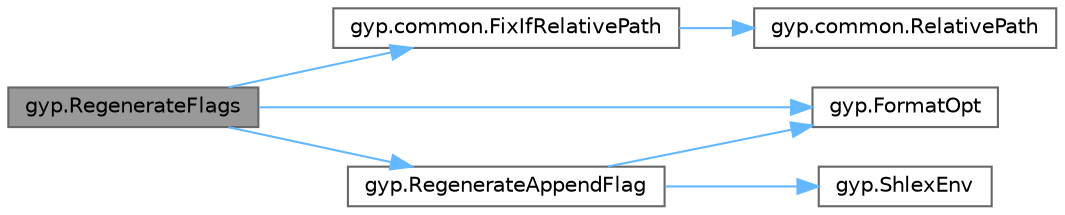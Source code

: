 digraph "gyp.RegenerateFlags"
{
 // LATEX_PDF_SIZE
  bgcolor="transparent";
  edge [fontname=Helvetica,fontsize=10,labelfontname=Helvetica,labelfontsize=10];
  node [fontname=Helvetica,fontsize=10,shape=box,height=0.2,width=0.4];
  rankdir="LR";
  Node1 [id="Node000001",label="gyp.RegenerateFlags",height=0.2,width=0.4,color="gray40", fillcolor="grey60", style="filled", fontcolor="black",tooltip=" "];
  Node1 -> Node2 [id="edge1_Node000001_Node000002",color="steelblue1",style="solid",tooltip=" "];
  Node2 [id="Node000002",label="gyp.common.FixIfRelativePath",height=0.2,width=0.4,color="grey40", fillcolor="white", style="filled",URL="$namespacegyp_1_1common.html#a33bf5b7cd712c3ae3009fbe6d8522f13",tooltip=" "];
  Node2 -> Node3 [id="edge2_Node000002_Node000003",color="steelblue1",style="solid",tooltip=" "];
  Node3 [id="Node000003",label="gyp.common.RelativePath",height=0.2,width=0.4,color="grey40", fillcolor="white", style="filled",URL="$namespacegyp_1_1common.html#a8533ebdd9774c22ee7f7450c54239796",tooltip=" "];
  Node1 -> Node4 [id="edge3_Node000001_Node000004",color="steelblue1",style="solid",tooltip=" "];
  Node4 [id="Node000004",label="gyp.FormatOpt",height=0.2,width=0.4,color="grey40", fillcolor="white", style="filled",URL="$namespacegyp.html#a357aa27a073cb6b473a8e36561cbb323",tooltip=" "];
  Node1 -> Node5 [id="edge4_Node000001_Node000005",color="steelblue1",style="solid",tooltip=" "];
  Node5 [id="Node000005",label="gyp.RegenerateAppendFlag",height=0.2,width=0.4,color="grey40", fillcolor="white", style="filled",URL="$namespacegyp.html#a4ee038f336a06da762837b79ea1e0c48",tooltip=" "];
  Node5 -> Node4 [id="edge5_Node000005_Node000004",color="steelblue1",style="solid",tooltip=" "];
  Node5 -> Node6 [id="edge6_Node000005_Node000006",color="steelblue1",style="solid",tooltip=" "];
  Node6 [id="Node000006",label="gyp.ShlexEnv",height=0.2,width=0.4,color="grey40", fillcolor="white", style="filled",URL="$namespacegyp.html#a3eb32661788979e5e6c8361241d8f43d",tooltip=" "];
}
